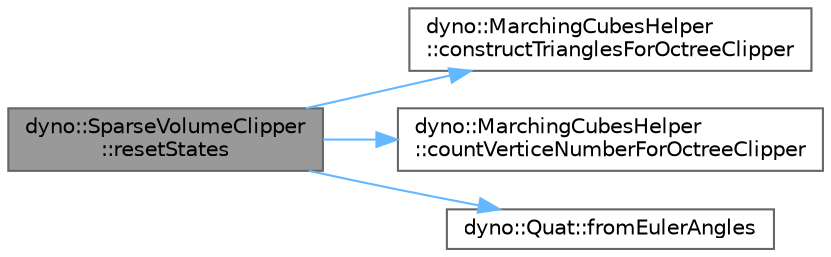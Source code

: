 digraph "dyno::SparseVolumeClipper::resetStates"
{
 // LATEX_PDF_SIZE
  bgcolor="transparent";
  edge [fontname=Helvetica,fontsize=10,labelfontname=Helvetica,labelfontsize=10];
  node [fontname=Helvetica,fontsize=10,shape=box,height=0.2,width=0.4];
  rankdir="LR";
  Node1 [id="Node000001",label="dyno::SparseVolumeClipper\l::resetStates",height=0.2,width=0.4,color="gray40", fillcolor="grey60", style="filled", fontcolor="black",tooltip=" "];
  Node1 -> Node2 [id="edge1_Node000001_Node000002",color="steelblue1",style="solid",tooltip=" "];
  Node2 [id="Node000002",label="dyno::MarchingCubesHelper\l::constructTrianglesForOctreeClipper",height=0.2,width=0.4,color="grey40", fillcolor="white", style="filled",URL="$classdyno_1_1_marching_cubes_helper.html#aa8512a7d68290d2546b878d70b5bd85c",tooltip=" "];
  Node1 -> Node3 [id="edge2_Node000001_Node000003",color="steelblue1",style="solid",tooltip=" "];
  Node3 [id="Node000003",label="dyno::MarchingCubesHelper\l::countVerticeNumberForOctreeClipper",height=0.2,width=0.4,color="grey40", fillcolor="white", style="filled",URL="$classdyno_1_1_marching_cubes_helper.html#a76a8b8b5a937cbd6185df61998b85fa6",tooltip=" "];
  Node1 -> Node4 [id="edge3_Node000001_Node000004",color="steelblue1",style="solid",tooltip=" "];
  Node4 [id="Node000004",label="dyno::Quat::fromEulerAngles",height=0.2,width=0.4,color="grey40", fillcolor="white", style="filled",URL="$classdyno_1_1_quat.html#a74a57a3abea5fe06f19a768484bd8a93",tooltip=" "];
}
